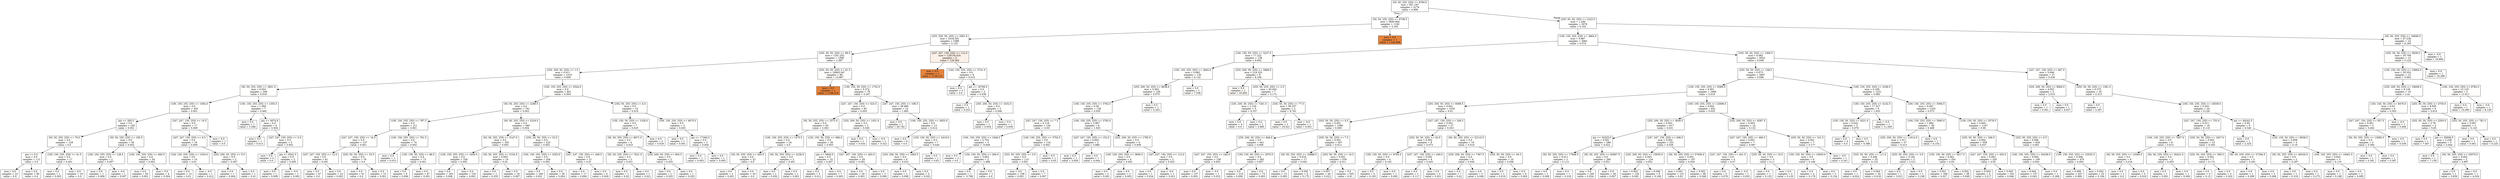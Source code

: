 digraph Tree {
node [shape=box, style="filled", color="black"] ;
0 [label="(50, 50, 255, 255) <= 8760.0\nmse = 951.187\nsamples = 4176\nvalue = 0.908", fillcolor="#fffefe"] ;
1 [label="(50, 50, 255, 255) <= 8758.5\nmse = 3600.664\nsamples = 1100\nvalue = 3.163", fillcolor="#fffefe"] ;
0 -> 1 [labeldistance=2.5, labelangle=45, headlabel="True"] ;
2 [label="(255, 200, 50, 255) <= 2901.0\nmse = 2418.391\nsamples = 1099\nvalue = 2.125", fillcolor="#fffefe"] ;
1 -> 2 ;
3 [label="(255, 50, 50, 255) <= 89.5\nmse = 1251.252\nsamples = 1090\nvalue = 1.097", fillcolor="#fffefe"] ;
2 -> 3 ;
4 [label="(255, 200, 50, 255) <= 1.5\nmse = 0.011\nsamples = 1010\nvalue = 0.006", fillcolor="#fffffe"] ;
3 -> 4 ;
5 [label="(50, 50, 255, 255) <= 3801.0\nmse = 0.053\nsamples = 209\nvalue = 0.018", fillcolor="#fffffe"] ;
4 -> 5 ;
6 [label="(100, 150, 255, 255) <= 1004.5\nmse = 0.0\nsamples = 202\nvalue = 0.001", fillcolor="#fffffe"] ;
5 -> 6 ;
7 [label="pix <= 285.5\nmse = 0.0\nsamples = 185\nvalue = 0.001", fillcolor="#fffffe"] ;
6 -> 7 ;
8 [label="(50, 50, 255, 255) <= 79.5\nmse = 0.0\nsamples = 129\nvalue = 0.0", fillcolor="#fffffe"] ;
7 -> 8 ;
9 [label="pix <= 0.5\nmse = 0.0\nsamples = 112\nvalue = 0.0", fillcolor="#fffffe"] ;
8 -> 9 ;
10 [label="mse = 0.0\nsamples = 22\nvalue = 0.0", fillcolor="#fffffe"] ;
9 -> 10 ;
11 [label="mse = 0.0\nsamples = 90\nvalue = 0.0", fillcolor="#fffffe"] ;
9 -> 11 ;
12 [label="(100, 150, 255, 255) <= 41.5\nmse = 0.0\nsamples = 17\nvalue = 0.001", fillcolor="#fffffe"] ;
8 -> 12 ;
13 [label="mse = 0.0\nsamples = 1\nvalue = 0.003", fillcolor="#fffffe"] ;
12 -> 13 ;
14 [label="mse = 0.0\nsamples = 16\nvalue = 0.0", fillcolor="#fffffe"] ;
12 -> 14 ;
15 [label="(50, 50, 255, 255) <= 195.5\nmse = 0.0\nsamples = 56\nvalue = 0.002", fillcolor="#fffffe"] ;
7 -> 15 ;
16 [label="(100, 150, 255, 255) <= 128.5\nmse = 0.0\nsamples = 2\nvalue = 0.007", fillcolor="#fffffe"] ;
15 -> 16 ;
17 [label="mse = 0.0\nsamples = 1\nvalue = 0.006", fillcolor="#fffffe"] ;
16 -> 17 ;
18 [label="mse = -0.0\nsamples = 1\nvalue = 0.007", fillcolor="#fffffe"] ;
16 -> 18 ;
19 [label="(100, 150, 255, 255) <= 600.5\nmse = 0.0\nsamples = 54\nvalue = 0.002", fillcolor="#fffffe"] ;
15 -> 19 ;
20 [label="mse = 0.0\nsamples = 50\nvalue = 0.001", fillcolor="#fffffe"] ;
19 -> 20 ;
21 [label="mse = 0.0\nsamples = 4\nvalue = 0.004", fillcolor="#fffffe"] ;
19 -> 21 ;
22 [label="(247, 247, 150, 255) <= 10.5\nmse = 0.0\nsamples = 17\nvalue = 0.009", fillcolor="#fffffe"] ;
6 -> 22 ;
23 [label="(247, 247, 150, 255) <= 6.5\nmse = 0.0\nsamples = 16\nvalue = 0.009", fillcolor="#fffffe"] ;
22 -> 23 ;
24 [label="(100, 150, 255, 255) <= 1554.0\nmse = 0.0\nsamples = 14\nvalue = 0.01", fillcolor="#fffffe"] ;
23 -> 24 ;
25 [label="mse = 0.0\nsamples = 13\nvalue = 0.01", fillcolor="#fffffe"] ;
24 -> 25 ;
26 [label="mse = -0.0\nsamples = 1\nvalue = 0.012", fillcolor="#fffffe"] ;
24 -> 26 ;
27 [label="(255, 200, 50, 255) <= 0.5\nmse = 0.0\nsamples = 2\nvalue = 0.007", fillcolor="#fffffe"] ;
23 -> 27 ;
28 [label="mse = 0.0\nsamples = 1\nvalue = 0.004", fillcolor="#fffffe"] ;
27 -> 28 ;
29 [label="mse = 0.0\nsamples = 1\nvalue = 0.01", fillcolor="#fffffe"] ;
27 -> 29 ;
30 [label="mse = 0.0\nsamples = 1\nvalue = 0.0", fillcolor="#fffffe"] ;
22 -> 30 ;
31 [label="(100, 150, 255, 255) <= 1355.0\nmse = 1.369\nsamples = 7\nvalue = 0.482", fillcolor="#fffffe"] ;
5 -> 31 ;
32 [label="mse = 0.0\nsamples = 1\nvalue = 3.348", fillcolor="#fffefe"] ;
31 -> 32 ;
33 [label="pix <= 6074.0\nmse = 0.0\nsamples = 6\nvalue = 0.004", fillcolor="#fffffe"] ;
31 -> 33 ;
34 [label="mse = 0.0\nsamples = 1\nvalue = 0.013", fillcolor="#fffffe"] ;
33 -> 34 ;
35 [label="(247, 247, 150, 255) <= 2.0\nmse = 0.0\nsamples = 5\nvalue = 0.002", fillcolor="#fffffe"] ;
33 -> 35 ;
36 [label="mse = 0.0\nsamples = 3\nvalue = 0.0", fillcolor="#fffffe"] ;
35 -> 36 ;
37 [label="pix <= 8341.5\nmse = 0.0\nsamples = 2\nvalue = 0.005", fillcolor="#fffffe"] ;
35 -> 37 ;
38 [label="mse = 0.0\nsamples = 1\nvalue = 0.009", fillcolor="#fffffe"] ;
37 -> 38 ;
39 [label="mse = -0.0\nsamples = 1\nvalue = 0.002", fillcolor="#fffffe"] ;
37 -> 39 ;
40 [label="(100, 150, 255, 255) <= 4544.0\nmse = 0.0\nsamples = 801\nvalue = 0.004", fillcolor="#fffffe"] ;
4 -> 40 ;
41 [label="(50, 50, 255, 255) <= 2299.5\nmse = 0.0\nsamples = 791\nvalue = 0.003", fillcolor="#fffffe"] ;
40 -> 41 ;
42 [label="(100, 150, 255, 255) <= 787.5\nmse = 0.0\nsamples = 211\nvalue = 0.001", fillcolor="#fffffe"] ;
41 -> 42 ;
43 [label="(247, 247, 150, 255) <= 16.5\nmse = 0.0\nsamples = 137\nvalue = 0.001", fillcolor="#fffffe"] ;
42 -> 43 ;
44 [label="(247, 247, 150, 255) <= 12.5\nmse = 0.0\nsamples = 61\nvalue = 0.001", fillcolor="#fffffe"] ;
43 -> 44 ;
45 [label="mse = 0.0\nsamples = 47\nvalue = 0.0", fillcolor="#fffffe"] ;
44 -> 45 ;
46 [label="mse = 0.0\nsamples = 14\nvalue = 0.002", fillcolor="#fffffe"] ;
44 -> 46 ;
47 [label="(255, 50, 50, 255) <= 33.5\nmse = 0.0\nsamples = 76\nvalue = 0.0", fillcolor="#fffffe"] ;
43 -> 47 ;
48 [label="mse = 0.0\nsamples = 61\nvalue = 0.0", fillcolor="#fffffe"] ;
47 -> 48 ;
49 [label="mse = 0.0\nsamples = 15\nvalue = 0.001", fillcolor="#fffffe"] ;
47 -> 49 ;
50 [label="(100, 150, 255, 255) <= 791.5\nmse = 0.0\nsamples = 74\nvalue = 0.002", fillcolor="#fffffe"] ;
42 -> 50 ;
51 [label="mse = 0.0\nsamples = 1\nvalue = 0.015", fillcolor="#fffffe"] ;
50 -> 51 ;
52 [label="(150, 150, 50, 255) <= 88.5\nmse = 0.0\nsamples = 73\nvalue = 0.001", fillcolor="#fffffe"] ;
50 -> 52 ;
53 [label="mse = 0.0\nsamples = 6\nvalue = 0.006", fillcolor="#fffffe"] ;
52 -> 53 ;
54 [label="mse = 0.0\nsamples = 67\nvalue = 0.001", fillcolor="#fffffe"] ;
52 -> 54 ;
55 [label="(50, 50, 255, 255) <= 5318.5\nmse = 0.0\nsamples = 580\nvalue = 0.004", fillcolor="#fffffe"] ;
41 -> 55 ;
56 [label="(50, 50, 255, 255) <= 5147.0\nmse = 0.0\nsamples = 355\nvalue = 0.005", fillcolor="#fffffe"] ;
55 -> 56 ;
57 [label="(100, 150, 255, 255) <= 1650.5\nmse = 0.0\nsamples = 336\nvalue = 0.005", fillcolor="#fffffe"] ;
56 -> 57 ;
58 [label="mse = 0.0\nsamples = 183\nvalue = 0.006", fillcolor="#fffffe"] ;
57 -> 58 ;
59 [label="mse = 0.0\nsamples = 153\nvalue = 0.003", fillcolor="#fffffe"] ;
57 -> 59 ;
60 [label="(50, 50, 255, 255) <= 5154.5\nmse = 0.003\nsamples = 19\nvalue = 0.02", fillcolor="#fffffe"] ;
56 -> 60 ;
61 [label="mse = 0.0\nsamples = 1\nvalue = 0.255", fillcolor="#fffffe"] ;
60 -> 61 ;
62 [label="mse = 0.0\nsamples = 18\nvalue = 0.007", fillcolor="#fffffe"] ;
60 -> 62 ;
63 [label="(255, 50, 50, 255) <= 33.0\nmse = 0.0\nsamples = 225\nvalue = 0.002", fillcolor="#fffffe"] ;
55 -> 63 ;
64 [label="(100, 150, 255, 255) <= 3353.0\nmse = 0.0\nsamples = 204\nvalue = 0.002", fillcolor="#fffffe"] ;
63 -> 64 ;
65 [label="mse = 0.0\nsamples = 168\nvalue = 0.001", fillcolor="#fffffe"] ;
64 -> 65 ;
66 [label="mse = 0.0\nsamples = 36\nvalue = 0.004", fillcolor="#fffffe"] ;
64 -> 66 ;
67 [label="(247, 247, 150, 255) <= 249.5\nmse = 0.0\nsamples = 21\nvalue = 0.01", fillcolor="#fffffe"] ;
63 -> 67 ;
68 [label="mse = 0.0\nsamples = 17\nvalue = 0.006", fillcolor="#fffffe"] ;
67 -> 68 ;
69 [label="mse = 0.0\nsamples = 4\nvalue = 0.026", fillcolor="#fffffe"] ;
67 -> 69 ;
70 [label="(255, 50, 255, 255) <= 4.0\nmse = 0.0\nsamples = 10\nvalue = 0.019", fillcolor="#fffffe"] ;
40 -> 70 ;
71 [label="(150, 150, 50, 255) <= 1326.0\nmse = 0.0\nsamples = 7\nvalue = 0.025", fillcolor="#fffffe"] ;
70 -> 71 ;
72 [label="(50, 50, 255, 255) <= 8071.0\nmse = 0.0\nsamples = 4\nvalue = 0.023", fillcolor="#fffffe"] ;
71 -> 72 ;
73 [label="(50, 50, 255, 255) <= 7621.0\nmse = 0.0\nsamples = 2\nvalue = 0.021", fillcolor="#fffffe"] ;
72 -> 73 ;
74 [label="mse = 0.0\nsamples = 1\nvalue = 0.02", fillcolor="#fffffe"] ;
73 -> 74 ;
75 [label="mse = 0.0\nsamples = 1\nvalue = 0.021", fillcolor="#fffffe"] ;
73 -> 75 ;
76 [label="(255, 200, 50, 255) <= 804.5\nmse = 0.0\nsamples = 2\nvalue = 0.025", fillcolor="#fffffe"] ;
72 -> 76 ;
77 [label="mse = 0.0\nsamples = 1\nvalue = 0.025", fillcolor="#fffffe"] ;
76 -> 77 ;
78 [label="mse = 0.0\nsamples = 1\nvalue = 0.025", fillcolor="#fffffe"] ;
76 -> 78 ;
79 [label="mse = 0.0\nsamples = 3\nvalue = 0.029", fillcolor="#fffffe"] ;
71 -> 79 ;
80 [label="(100, 150, 255, 255) <= 4975.0\nmse = 0.0\nsamples = 3\nvalue = 0.003", fillcolor="#fffffe"] ;
70 -> 80 ;
81 [label="mse = 0.0\nsamples = 1\nvalue = 0.001", fillcolor="#fffffe"] ;
80 -> 81 ;
82 [label="pix <= 17494.5\nmse = 0.0\nsamples = 2\nvalue = 0.004", fillcolor="#fffffe"] ;
80 -> 82 ;
83 [label="mse = 0.0\nsamples = 1\nvalue = 0.003", fillcolor="#fffffe"] ;
82 -> 83 ;
84 [label="mse = 0.0\nsamples = 1\nvalue = 0.005", fillcolor="#fffffe"] ;
82 -> 84 ;
85 [label="(255, 50, 50, 255) <= 91.5\nmse = 16843.547\nsamples = 80\nvalue = 14.867", fillcolor="#fffdfc"] ;
3 -> 85 ;
86 [label="mse = 0.0\nsamples = 1\nvalue = 1168.219", fillcolor="#e58139"] ;
85 -> 86 ;
87 [label="(150, 150, 50, 255) <= 1752.0\nmse = 5.374\nsamples = 79\nvalue = 0.267", fillcolor="#fffffe"] ;
85 -> 87 ;
88 [label="(247, 247, 150, 255) <= 323.5\nmse = 0.0\nsamples = 65\nvalue = 0.003", fillcolor="#fffffe"] ;
87 -> 88 ;
89 [label="(50, 50, 255, 255) <= 2572.0\nmse = 0.0\nsamples = 63\nvalue = 0.002", fillcolor="#fffffe"] ;
88 -> 89 ;
90 [label="(100, 150, 255, 255) <= 1275.5\nmse = 0.0\nsamples = 24\nvalue = 0.0", fillcolor="#fffffe"] ;
89 -> 90 ;
91 [label="(50, 50, 255, 255) <= 440.5\nmse = 0.0\nsamples = 22\nvalue = 0.0", fillcolor="#fffffe"] ;
90 -> 91 ;
92 [label="mse = 0.0\nsamples = 2\nvalue = 0.001", fillcolor="#fffffe"] ;
91 -> 92 ;
93 [label="mse = 0.0\nsamples = 20\nvalue = 0.0", fillcolor="#fffffe"] ;
91 -> 93 ;
94 [label="(50, 50, 255, 255) <= 2236.0\nmse = 0.0\nsamples = 2\nvalue = 0.001", fillcolor="#fffffe"] ;
90 -> 94 ;
95 [label="mse = 0.0\nsamples = 1\nvalue = 0.002", fillcolor="#fffffe"] ;
94 -> 95 ;
96 [label="mse = 0.0\nsamples = 1\nvalue = 0.001", fillcolor="#fffffe"] ;
94 -> 96 ;
97 [label="(150, 150, 50, 255) <= 696.0\nmse = 0.0\nsamples = 39\nvalue = 0.003", fillcolor="#fffffe"] ;
89 -> 97 ;
98 [label="pix <= 5840.0\nmse = 0.0\nsamples = 10\nvalue = 0.007", fillcolor="#fffffe"] ;
97 -> 98 ;
99 [label="mse = 0.0\nsamples = 3\nvalue = 0.011", fillcolor="#fffffe"] ;
98 -> 99 ;
100 [label="mse = 0.0\nsamples = 7\nvalue = 0.005", fillcolor="#fffffe"] ;
98 -> 100 ;
101 [label="(247, 247, 150, 255) <= 283.0\nmse = 0.0\nsamples = 29\nvalue = 0.002", fillcolor="#fffffe"] ;
97 -> 101 ;
102 [label="mse = 0.0\nsamples = 26\nvalue = 0.001", fillcolor="#fffffe"] ;
101 -> 102 ;
103 [label="mse = 0.0\nsamples = 3\nvalue = 0.009", fillcolor="#fffffe"] ;
101 -> 103 ;
104 [label="(255, 200, 50, 255) <= 1451.0\nmse = 0.0\nsamples = 2\nvalue = 0.028", fillcolor="#fffffe"] ;
88 -> 104 ;
105 [label="mse = 0.0\nsamples = 1\nvalue = 0.034", fillcolor="#fffffe"] ;
104 -> 105 ;
106 [label="mse = -0.0\nsamples = 1\nvalue = 0.022", fillcolor="#fffffe"] ;
104 -> 106 ;
107 [label="(247, 247, 150, 255) <= 196.5\nmse = 28.496\nsamples = 14\nvalue = 1.495", fillcolor="#fffefe"] ;
87 -> 107 ;
108 [label="mse = 0.0\nsamples = 1\nvalue = 20.742", fillcolor="#fefcfb"] ;
107 -> 108 ;
109 [label="(100, 150, 255, 255) <= 3853.0\nmse = 0.0\nsamples = 13\nvalue = 0.014", fillcolor="#fffffe"] ;
107 -> 109 ;
110 [label="mse = 0.0\nsamples = 6\nvalue = 0.0", fillcolor="#fffffe"] ;
109 -> 110 ;
111 [label="(150, 150, 50, 255) <= 2419.0\nmse = 0.0\nsamples = 7\nvalue = 0.026", fillcolor="#fffffe"] ;
109 -> 111 ;
112 [label="(255, 200, 50, 255) <= 1693.5\nmse = 0.0\nsamples = 6\nvalue = 0.022", fillcolor="#fffffe"] ;
111 -> 112 ;
113 [label="mse = 0.0\nsamples = 1\nvalue = 0.008", fillcolor="#fffffe"] ;
112 -> 113 ;
114 [label="mse = 0.0\nsamples = 5\nvalue = 0.025", fillcolor="#fffffe"] ;
112 -> 114 ;
115 [label="mse = 0.0\nsamples = 1\nvalue = 0.05", fillcolor="#fffffe"] ;
111 -> 115 ;
116 [label="(247, 247, 150, 255) <= 112.5\nmse = 128154.434\nsamples = 9\nvalue = 126.582", fillcolor="#fcf1e9"] ;
2 -> 116 ;
117 [label="mse = 0.0\nsamples = 1\nvalue = 1139.121", fillcolor="#e6843e"] ;
116 -> 117 ;
118 [label="(100, 150, 255, 255) <= 3741.5\nmse = 0.0\nsamples = 8\nvalue = 0.015", fillcolor="#fffffe"] ;
116 -> 118 ;
119 [label="mse = 0.0\nsamples = 5\nvalue = 0.0", fillcolor="#fffffe"] ;
118 -> 119 ;
120 [label="pix <= 18708.5\nmse = 0.0\nsamples = 3\nvalue = 0.038", fillcolor="#fffffe"] ;
118 -> 120 ;
121 [label="mse = 0.0\nsamples = 1\nvalue = 0.023", fillcolor="#fffffe"] ;
120 -> 121 ;
122 [label="(255, 200, 50, 255) <= 3252.5\nmse = 0.0\nsamples = 2\nvalue = 0.046", fillcolor="#fffffe"] ;
120 -> 122 ;
123 [label="mse = 0.0\nsamples = 1\nvalue = 0.054", fillcolor="#fffffe"] ;
122 -> 123 ;
124 [label="mse = 0.0\nsamples = 1\nvalue = 0.039", fillcolor="#fffffe"] ;
122 -> 124 ;
125 [label="mse = 0.0\nsamples = 1\nvalue = 1144.098", fillcolor="#e6843d"] ;
1 -> 125 ;
126 [label="(255, 50, 50, 255) <= 2223.5\nmse = 1.246\nsamples = 3076\nvalue = 0.102", fillcolor="#fffffe"] ;
0 -> 126 [labeldistance=2.5, labelangle=-45, headlabel="False"] ;
127 [label="(100, 150, 255, 255) <= 3864.5\nmse = 0.867\nsamples = 3062\nvalue = 0.074", fillcolor="#fffffe"] ;
126 -> 127 ;
128 [label="(150, 150, 50, 255) <= 3227.0\nmse = 17.222\nsamples = 138\nvalue = 0.602", fillcolor="#fffffe"] ;
127 -> 128 ;
129 [label="(100, 150, 255, 255) <= 3845.0\nmse = 0.983\nsamples = 130\nvalue = 0.132", fillcolor="#fffffe"] ;
128 -> 129 ;
130 [label="(255, 200, 50, 255) <= 6638.0\nmse = 0.562\nsamples = 129\nvalue = 0.075", fillcolor="#fffffe"] ;
129 -> 130 ;
131 [label="(100, 150, 255, 255) <= 3762.5\nmse = 0.36\nsamples = 128\nvalue = 0.035", fillcolor="#fffffe"] ;
130 -> 131 ;
132 [label="(247, 247, 150, 255) <= 7.5\nmse = 0.119\nsamples = 120\nvalue = -0.03", fillcolor="#fffffe"] ;
131 -> 132 ;
133 [label="(100, 150, 255, 255) <= 1946.5\nmse = 2.702\nsamples = 4\nvalue = -0.949", fillcolor="#ffffff"] ;
132 -> 133 ;
134 [label="mse = 0.0\nsamples = 2\nvalue = 0.0", fillcolor="#fffffe"] ;
133 -> 134 ;
135 [label="(150, 150, 50, 255) <= 294.0\nmse = 3.603\nsamples = 2\nvalue = -1.898", fillcolor="#ffffff"] ;
133 -> 135 ;
136 [label="mse = 0.0\nsamples = 1\nvalue = -3.796", fillcolor="#ffffff"] ;
135 -> 136 ;
137 [label="mse = 0.0\nsamples = 1\nvalue = 0.0", fillcolor="#fffffe"] ;
135 -> 137 ;
138 [label="(100, 150, 255, 255) <= 3754.5\nmse = 0.0\nsamples = 116\nvalue = 0.002", fillcolor="#fffffe"] ;
132 -> 138 ;
139 [label="(255, 50, 255, 255) <= 5.0\nmse = 0.0\nsamples = 115\nvalue = 0.001", fillcolor="#fffffe"] ;
138 -> 139 ;
140 [label="mse = 0.0\nsamples = 108\nvalue = 0.001", fillcolor="#fffffe"] ;
139 -> 140 ;
141 [label="mse = 0.0\nsamples = 7\nvalue = 0.007", fillcolor="#fffffe"] ;
139 -> 141 ;
142 [label="mse = 0.0\nsamples = 1\nvalue = 0.03", fillcolor="#fffffe"] ;
138 -> 142 ;
143 [label="(100, 150, 255, 255) <= 3782.0\nmse = 2.967\nsamples = 8\nvalue = 1.003", fillcolor="#fffefe"] ;
131 -> 143 ;
144 [label="(247, 247, 150, 255) <= 152.0\nmse = 0.003\nsamples = 2\nvalue = 3.986", fillcolor="#fffefe"] ;
143 -> 144 ;
145 [label="mse = 0.0\nsamples = 1\nvalue = 3.928", fillcolor="#fffefe"] ;
144 -> 145 ;
146 [label="mse = 0.0\nsamples = 1\nvalue = 4.044", fillcolor="#fffefe"] ;
144 -> 146 ;
147 [label="(255, 200, 50, 255) <= 1785.5\nmse = 0.0\nsamples = 6\nvalue = 0.009", fillcolor="#fffffe"] ;
143 -> 147 ;
148 [label="(100, 150, 255, 255) <= 3809.0\nmse = 0.0\nsamples = 4\nvalue = 0.002", fillcolor="#fffffe"] ;
147 -> 148 ;
149 [label="mse = 0.0\nsamples = 2\nvalue = 0.001", fillcolor="#fffffe"] ;
148 -> 149 ;
150 [label="mse = 0.0\nsamples = 2\nvalue = 0.003", fillcolor="#fffffe"] ;
148 -> 150 ;
151 [label="(247, 247, 150, 255) <= 112.0\nmse = 0.0\nsamples = 2\nvalue = 0.022", fillcolor="#fffffe"] ;
147 -> 151 ;
152 [label="mse = 0.0\nsamples = 1\nvalue = 0.024", fillcolor="#fffffe"] ;
151 -> 152 ;
153 [label="mse = -0.0\nsamples = 1\nvalue = 0.021", fillcolor="#fffffe"] ;
151 -> 153 ;
154 [label="mse = 0.0\nsamples = 1\nvalue = 5.203", fillcolor="#fffefd"] ;
130 -> 154 ;
155 [label="mse = 0.0\nsamples = 1\nvalue = 7.538", fillcolor="#fffefd"] ;
129 -> 155 ;
156 [label="(255, 200, 50, 255) <= 2869.0\nmse = 219.225\nsamples = 8\nvalue = 8.236", fillcolor="#fffefd"] ;
128 -> 156 ;
157 [label="mse = 0.0\nsamples = 1\nvalue = 43.683", fillcolor="#fefaf7"] ;
156 -> 157 ;
158 [label="(255, 50, 255, 255) <= 2.5\nmse = 45.403\nsamples = 7\nvalue = 3.173", fillcolor="#fffefe"] ;
156 -> 158 ;
159 [label="(255, 200, 50, 255) <= 7261.0\nmse = 1.154\nsamples = 5\nvalue = 0.537", fillcolor="#fffffe"] ;
158 -> 159 ;
160 [label="mse = 0.0\nsamples = 4\nvalue = 0.0", fillcolor="#fffffe"] ;
159 -> 160 ;
161 [label="mse = 0.0\nsamples = 1\nvalue = 2.685", fillcolor="#fffefe"] ;
159 -> 161 ;
162 [label="(255, 50, 50, 255) <= 77.5\nmse = 95.257\nsamples = 2\nvalue = 9.761", fillcolor="#fffefd"] ;
158 -> 162 ;
163 [label="mse = 0.0\nsamples = 1\nvalue = 19.521", fillcolor="#fefcfb"] ;
162 -> 163 ;
164 [label="mse = -0.0\nsamples = 1\nvalue = 0.001", fillcolor="#fffffe"] ;
162 -> 164 ;
165 [label="(255, 50, 50, 255) <= 1369.5\nmse = 0.082\nsamples = 2924\nvalue = 0.049", fillcolor="#fffffe"] ;
127 -> 165 ;
166 [label="(255, 50, 50, 255) <= 108.5\nmse = 0.073\nsamples = 2897\nvalue = 0.046", fillcolor="#fffffe"] ;
165 -> 166 ;
167 [label="(100, 150, 255, 255) <= 9389.0\nmse = 0.001\nsamples = 1666\nvalue = 0.019", fillcolor="#fffffe"] ;
166 -> 167 ;
168 [label="(255, 200, 50, 255) <= 6099.5\nmse = 0.001\nsamples = 1035\nvalue = 0.01", fillcolor="#fffffe"] ;
167 -> 168 ;
169 [label="(255, 50, 50, 255) <= 6.5\nmse = 0.001\nsamples = 1008\nvalue = 0.009", fillcolor="#fffffe"] ;
168 -> 169 ;
170 [label="(255, 200, 50, 255) <= 848.0\nmse = 0.0\nsamples = 441\nvalue = 0.006", fillcolor="#fffffe"] ;
169 -> 170 ;
171 [label="(247, 247, 150, 255) <= 240.5\nmse = 0.0\nsamples = 158\nvalue = 0.003", fillcolor="#fffffe"] ;
170 -> 171 ;
172 [label="mse = 0.0\nsamples = 157\nvalue = 0.003", fillcolor="#fffffe"] ;
171 -> 172 ;
173 [label="mse = -0.0\nsamples = 1\nvalue = 0.033", fillcolor="#fffffe"] ;
171 -> 173 ;
174 [label="(150, 150, 50, 255) <= 2970.0\nmse = 0.0\nsamples = 283\nvalue = 0.007", fillcolor="#fffffe"] ;
170 -> 174 ;
175 [label="mse = 0.0\nsamples = 210\nvalue = 0.009", fillcolor="#fffffe"] ;
174 -> 175 ;
176 [label="mse = 0.0\nsamples = 73\nvalue = 0.003", fillcolor="#fffffe"] ;
174 -> 176 ;
177 [label="(255, 50, 50, 255) <= 7.5\nmse = 0.001\nsamples = 567\nvalue = 0.012", fillcolor="#fffffe"] ;
169 -> 177 ;
178 [label="(50, 50, 255, 255) <= 23888.5\nmse = 0.016\nsamples = 17\nvalue = 0.045", fillcolor="#fffffe"] ;
177 -> 178 ;
179 [label="mse = 0.0\nsamples = 13\nvalue = 0.005", fillcolor="#fffffe"] ;
178 -> 179 ;
180 [label="mse = 0.045\nsamples = 4\nvalue = 0.175", fillcolor="#fffffe"] ;
178 -> 180 ;
181 [label="(255, 50, 50, 255) <= 10.5\nmse = 0.001\nsamples = 550\nvalue = 0.011", fillcolor="#fffffe"] ;
177 -> 181 ;
182 [label="mse = 0.007\nsamples = 45\nvalue = 0.022", fillcolor="#fffffe"] ;
181 -> 182 ;
183 [label="mse = 0.0\nsamples = 505\nvalue = 0.01", fillcolor="#fffffe"] ;
181 -> 183 ;
184 [label="(247, 247, 150, 255) <= 249.5\nmse = 0.001\nsamples = 27\nvalue = 0.033", fillcolor="#fffffe"] ;
168 -> 184 ;
185 [label="(255, 50, 50, 255) <= 42.5\nmse = 0.002\nsamples = 8\nvalue = 0.073", fillcolor="#fffffe"] ;
184 -> 185 ;
186 [label="(150, 150, 50, 255) <= 6765.0\nmse = 0.0\nsamples = 4\nvalue = 0.102", fillcolor="#fffffe"] ;
185 -> 186 ;
187 [label="mse = 0.0\nsamples = 3\nvalue = 0.105", fillcolor="#fffffe"] ;
186 -> 187 ;
188 [label="mse = 0.0\nsamples = 1\nvalue = 0.092", fillcolor="#fffffe"] ;
186 -> 188 ;
189 [label="(247, 247, 150, 255) <= 200.0\nmse = 0.002\nsamples = 4\nvalue = 0.045", fillcolor="#fffffe"] ;
185 -> 189 ;
190 [label="mse = 0.0\nsamples = 1\nvalue = 0.117", fillcolor="#fffffe"] ;
189 -> 190 ;
191 [label="mse = 0.0\nsamples = 3\nvalue = 0.021", fillcolor="#fffffe"] ;
189 -> 191 ;
192 [label="(50, 50, 255, 255) <= 22110.5\nmse = 0.0\nsamples = 19\nvalue = 0.016", fillcolor="#fffffe"] ;
184 -> 192 ;
193 [label="(255, 200, 50, 255) <= 7367.5\nmse = 0.0\nsamples = 9\nvalue = 0.026", fillcolor="#fffffe"] ;
192 -> 193 ;
194 [label="mse = 0.0\nsamples = 7\nvalue = 0.02", fillcolor="#fffffe"] ;
193 -> 194 ;
195 [label="mse = 0.0\nsamples = 2\nvalue = 0.049", fillcolor="#fffffe"] ;
193 -> 195 ;
196 [label="(255, 50, 50, 255) <= 30.5\nmse = 0.0\nsamples = 10\nvalue = 0.006", fillcolor="#fffffe"] ;
192 -> 196 ;
197 [label="mse = 0.0\nsamples = 1\nvalue = 0.019", fillcolor="#fffffe"] ;
196 -> 197 ;
198 [label="mse = 0.0\nsamples = 9\nvalue = 0.005", fillcolor="#fffffe"] ;
196 -> 198 ;
199 [label="(100, 150, 255, 255) <= 22696.0\nmse = 0.002\nsamples = 631\nvalue = 0.033", fillcolor="#fffffe"] ;
167 -> 199 ;
200 [label="(255, 200, 50, 255) <= 3839.5\nmse = 0.001\nsamples = 617\nvalue = 0.031", fillcolor="#fffffe"] ;
199 -> 200 ;
201 [label="pix <= 34325.0\nmse = 0.001\nsamples = 286\nvalue = 0.022", fillcolor="#fffffe"] ;
200 -> 201 ;
202 [label="(50, 50, 255, 255) <= 17848.5\nmse = 0.011\nsamples = 2\nvalue = 0.113", fillcolor="#fffffe"] ;
201 -> 202 ;
203 [label="mse = 0.0\nsamples = 1\nvalue = 0.009", fillcolor="#fffffe"] ;
202 -> 203 ;
204 [label="mse = 0.0\nsamples = 1\nvalue = 0.218", fillcolor="#fffffe"] ;
202 -> 204 ;
205 [label="(50, 50, 255, 255) <= 63907.5\nmse = 0.0\nsamples = 284\nvalue = 0.021", fillcolor="#fffffe"] ;
201 -> 205 ;
206 [label="mse = 0.0\nsamples = 245\nvalue = 0.024", fillcolor="#fffffe"] ;
205 -> 206 ;
207 [label="mse = 0.0\nsamples = 39\nvalue = 0.007", fillcolor="#fffffe"] ;
205 -> 207 ;
208 [label="(247, 247, 150, 255) <= 408.0\nmse = 0.002\nsamples = 331\nvalue = 0.039", fillcolor="#fffffe"] ;
200 -> 208 ;
209 [label="(255, 200, 50, 255) <= 15055.0\nmse = 0.003\nsamples = 134\nvalue = 0.052", fillcolor="#fffffe"] ;
208 -> 209 ;
210 [label="mse = 0.002\nsamples = 126\nvalue = 0.045", fillcolor="#fffffe"] ;
209 -> 210 ;
211 [label="mse = 0.006\nsamples = 8\nvalue = 0.166", fillcolor="#fffffe"] ;
209 -> 211 ;
212 [label="(50, 50, 255, 255) <= 57656.0\nmse = 0.001\nsamples = 197\nvalue = 0.029", fillcolor="#fffffe"] ;
208 -> 212 ;
213 [label="mse = 0.001\nsamples = 131\nvalue = 0.02", fillcolor="#fffffe"] ;
212 -> 213 ;
214 [label="mse = 0.002\nsamples = 66\nvalue = 0.048", fillcolor="#fffffe"] ;
212 -> 214 ;
215 [label="(255, 200, 50, 255) <= 8387.5\nmse = 0.003\nsamples = 14\nvalue = 0.132", fillcolor="#fffffe"] ;
199 -> 215 ;
216 [label="(247, 247, 150, 255) <= 466.5\nmse = 0.001\nsamples = 7\nvalue = 0.087", fillcolor="#fffffe"] ;
215 -> 216 ;
217 [label="(247, 247, 150, 255) <= 441.5\nmse = 0.0\nsamples = 4\nvalue = 0.07", fillcolor="#fffffe"] ;
216 -> 217 ;
218 [label="mse = 0.0\nsamples = 3\nvalue = 0.076", fillcolor="#fffffe"] ;
217 -> 218 ;
219 [label="mse = -0.0\nsamples = 1\nvalue = 0.053", fillcolor="#fffffe"] ;
217 -> 219 ;
220 [label="(255, 50, 50, 255) <= 10.0\nmse = 0.0\nsamples = 3\nvalue = 0.11", fillcolor="#fffffe"] ;
216 -> 220 ;
221 [label="mse = 0.0\nsamples = 1\nvalue = 0.125", fillcolor="#fffffe"] ;
220 -> 221 ;
222 [label="mse = 0.0\nsamples = 2\nvalue = 0.103", fillcolor="#fffffe"] ;
220 -> 222 ;
223 [label="(255, 50, 50, 255) <= 101.5\nmse = 0.001\nsamples = 7\nvalue = 0.177", fillcolor="#fffffe"] ;
215 -> 223 ;
224 [label="(150, 150, 50, 255) <= 15655.0\nmse = 0.0\nsamples = 6\nvalue = 0.166", fillcolor="#fffffe"] ;
223 -> 224 ;
225 [label="mse = 0.0\nsamples = 3\nvalue = 0.178", fillcolor="#fffffe"] ;
224 -> 225 ;
226 [label="mse = 0.0\nsamples = 3\nvalue = 0.154", fillcolor="#fffffe"] ;
224 -> 226 ;
227 [label="mse = -0.0\nsamples = 1\nvalue = 0.241", fillcolor="#fffffe"] ;
223 -> 227 ;
228 [label="(100, 150, 255, 255) <= 4166.0\nmse = 0.168\nsamples = 1231\nvalue = 0.082", fillcolor="#fffffe"] ;
166 -> 228 ;
229 [label="(100, 150, 255, 255) <= 4142.5\nmse = 17.227\nsamples = 6\nvalue = 1.933", fillcolor="#fffefe"] ;
228 -> 229 ;
230 [label="(150, 150, 50, 255) <= 4521.0\nmse = 0.024\nsamples = 5\nvalue = 0.078", fillcolor="#fffffe"] ;
229 -> 230 ;
231 [label="mse = 0.0\nsamples = 4\nvalue = 0.0", fillcolor="#fffffe"] ;
230 -> 231 ;
232 [label="mse = 0.0\nsamples = 1\nvalue = 0.388", fillcolor="#fffffe"] ;
230 -> 232 ;
233 [label="mse = -0.0\nsamples = 1\nvalue = 11.209", fillcolor="#fffdfc"] ;
229 -> 233 ;
234 [label="(100, 150, 255, 255) <= 5094.5\nmse = 0.067\nsamples = 1225\nvalue = 0.073", fillcolor="#fffffe"] ;
228 -> 234 ;
235 [label="(100, 150, 255, 255) <= 5085.0\nmse = 1.864\nsamples = 38\nvalue = 0.469", fillcolor="#fffffe"] ;
234 -> 235 ;
236 [label="(255, 200, 50, 255) <= 11614.0\nmse = 1.017\nsamples = 37\nvalue = 0.315", fillcolor="#fffffe"] ;
235 -> 236 ;
237 [label="(255, 50, 50, 255) <= 111.0\nmse = 0.449\nsamples = 35\nvalue = 0.133", fillcolor="#fffffe"] ;
236 -> 237 ;
238 [label="mse = 0.0\nsamples = 1\nvalue = 4.024", fillcolor="#fffefe"] ;
237 -> 238 ;
239 [label="mse = 0.004\nsamples = 34\nvalue = 0.018", fillcolor="#fffffe"] ;
237 -> 239 ;
240 [label="(255, 50, 255, 255) <= 3.0\nmse = 0.162\nsamples = 2\nvalue = 3.511", fillcolor="#fffefe"] ;
236 -> 240 ;
241 [label="mse = 0.0\nsamples = 1\nvalue = 3.913", fillcolor="#fffefe"] ;
240 -> 241 ;
242 [label="mse = 0.0\nsamples = 1\nvalue = 3.108", fillcolor="#fffefe"] ;
240 -> 242 ;
243 [label="mse = 0.0\nsamples = 1\nvalue = 6.154", fillcolor="#fffefd"] ;
235 -> 243 ;
244 [label="(150, 150, 50, 255) <= 5578.5\nmse = 0.005\nsamples = 1187\nvalue = 0.06", fillcolor="#fffffe"] ;
234 -> 244 ;
245 [label="(255, 50, 50, 255) <= 348.5\nmse = 0.002\nsamples = 559\nvalue = 0.037", fillcolor="#fffffe"] ;
244 -> 245 ;
246 [label="(150, 150, 50, 255) <= 5017.5\nmse = 0.001\nsamples = 354\nvalue = 0.03", fillcolor="#fffffe"] ;
245 -> 246 ;
247 [label="mse = 0.001\nsamples = 306\nvalue = 0.027", fillcolor="#fffffe"] ;
246 -> 247 ;
248 [label="mse = 0.002\nsamples = 48\nvalue = 0.049", fillcolor="#fffffe"] ;
246 -> 248 ;
249 [label="(247, 247, 150, 255) <= 205.0\nmse = 0.003\nsamples = 205\nvalue = 0.05", fillcolor="#fffffe"] ;
245 -> 249 ;
250 [label="mse = 0.004\nsamples = 4\nvalue = 0.217", fillcolor="#fffffe"] ;
249 -> 250 ;
251 [label="mse = 0.003\nsamples = 201\nvalue = 0.046", fillcolor="#fffffe"] ;
249 -> 251 ;
252 [label="(255, 50, 255, 255) <= 0.5\nmse = 0.006\nsamples = 628\nvalue = 0.081", fillcolor="#fffffe"] ;
244 -> 252 ;
253 [label="(100, 150, 255, 255) <= 24338.0\nmse = 0.004\nsamples = 158\nvalue = 0.044", fillcolor="#fffffe"] ;
252 -> 253 ;
254 [label="mse = 0.004\nsamples = 157\nvalue = 0.043", fillcolor="#fffffe"] ;
253 -> 254 ;
255 [label="mse = 0.0\nsamples = 1\nvalue = 0.268", fillcolor="#fffffe"] ;
253 -> 255 ;
256 [label="(100, 150, 255, 255) <= 23525.5\nmse = 0.006\nsamples = 470\nvalue = 0.093", fillcolor="#fffffe"] ;
252 -> 256 ;
257 [label="mse = 0.006\nsamples = 447\nvalue = 0.089", fillcolor="#fffffe"] ;
256 -> 257 ;
258 [label="mse = 0.002\nsamples = 23\nvalue = 0.184", fillcolor="#fffffe"] ;
256 -> 258 ;
259 [label="(247, 247, 150, 255) <= 487.5\nmse = 0.846\nsamples = 27\nvalue = 0.439", fillcolor="#fffffe"] ;
165 -> 259 ;
260 [label="(255, 200, 50, 255) <= 8964.5\nmse = 4.052\nsamples = 2\nvalue = 2.014", fillcolor="#fffefe"] ;
259 -> 260 ;
261 [label="mse = 0.0\nsamples = 1\nvalue = 0.001", fillcolor="#fffffe"] ;
260 -> 261 ;
262 [label="mse = 0.0\nsamples = 1\nvalue = 4.027", fillcolor="#fffefe"] ;
260 -> 262 ;
263 [label="(255, 50, 50, 255) <= 1381.0\nmse = 0.375\nsamples = 25\nvalue = 0.313", fillcolor="#fffffe"] ;
259 -> 263 ;
264 [label="mse = 0.0\nsamples = 1\nvalue = 2.397", fillcolor="#fffefe"] ;
263 -> 264 ;
265 [label="(100, 150, 255, 255) <= 16039.0\nmse = 0.202\nsamples = 24\nvalue = 0.226", fillcolor="#fffffe"] ;
263 -> 265 ;
266 [label="(247, 247, 150, 255) <= 752.0\nmse = 0.011\nsamples = 18\nvalue = 0.119", fillcolor="#fffffe"] ;
265 -> 266 ;
267 [label="(100, 150, 255, 255) <= 7857.5\nmse = 0.0\nsamples = 8\nvalue = 0.013", fillcolor="#fffffe"] ;
266 -> 267 ;
268 [label="(50, 50, 255, 255) <= 13266.5\nmse = 0.0\nsamples = 6\nvalue = 0.016", fillcolor="#fffffe"] ;
267 -> 268 ;
269 [label="mse = 0.0\nsamples = 1\nvalue = 0.0", fillcolor="#fffffe"] ;
268 -> 269 ;
270 [label="mse = 0.0\nsamples = 5\nvalue = 0.019", fillcolor="#fffffe"] ;
268 -> 270 ;
271 [label="(50, 50, 255, 255) <= 26421.0\nmse = 0.0\nsamples = 2\nvalue = 0.003", fillcolor="#fffffe"] ;
267 -> 271 ;
272 [label="mse = 0.0\nsamples = 1\nvalue = 0.001", fillcolor="#fffffe"] ;
271 -> 272 ;
273 [label="mse = 0.0\nsamples = 1\nvalue = 0.006", fillcolor="#fffffe"] ;
271 -> 273 ;
274 [label="(255, 50, 50, 255) <= 1827.0\nmse = 0.003\nsamples = 10\nvalue = 0.205", fillcolor="#fffffe"] ;
266 -> 274 ;
275 [label="(255, 50, 255, 255) <= 299.5\nmse = 0.001\nsamples = 7\nvalue = 0.172", fillcolor="#fffffe"] ;
274 -> 275 ;
276 [label="mse = 0.0\nsamples = 4\nvalue = 0.15", fillcolor="#fffffe"] ;
275 -> 276 ;
277 [label="mse = 0.0\nsamples = 3\nvalue = 0.202", fillcolor="#fffffe"] ;
275 -> 277 ;
278 [label="(50, 50, 255, 255) <= 27394.5\nmse = 0.0\nsamples = 3\nvalue = 0.281", fillcolor="#fffffe"] ;
274 -> 278 ;
279 [label="mse = 0.0\nsamples = 1\nvalue = 0.309", fillcolor="#fffffe"] ;
278 -> 279 ;
280 [label="mse = 0.0\nsamples = 2\nvalue = 0.268", fillcolor="#fffffe"] ;
278 -> 280 ;
281 [label="pix <= 84242.5\nmse = 0.64\nsamples = 6\nvalue = 0.546", fillcolor="#fffffe"] ;
265 -> 281 ;
282 [label="mse = 0.0\nsamples = 1\nvalue = 2.325", fillcolor="#fffefe"] ;
281 -> 282 ;
283 [label="(150, 150, 50, 255) <= 9938.5\nmse = 0.009\nsamples = 5\nvalue = 0.19", fillcolor="#fffffe"] ;
281 -> 283 ;
284 [label="(50, 50, 255, 255) <= 49330.0\nmse = 0.0\nsamples = 2\nvalue = 0.297", fillcolor="#fffffe"] ;
283 -> 284 ;
285 [label="mse = 0.0\nsamples = 1\nvalue = 0.318", fillcolor="#fffffe"] ;
284 -> 285 ;
286 [label="mse = 0.0\nsamples = 1\nvalue = 0.275", fillcolor="#fffffe"] ;
284 -> 286 ;
287 [label="(100, 150, 255, 255) <= 19461.5\nmse = 0.002\nsamples = 3\nvalue = 0.119", fillcolor="#fffffe"] ;
283 -> 287 ;
288 [label="mse = 0.0\nsamples = 1\nvalue = 0.168", fillcolor="#fffffe"] ;
287 -> 288 ;
289 [label="mse = 0.0\nsamples = 2\nvalue = 0.095", fillcolor="#fffffe"] ;
287 -> 289 ;
290 [label="(50, 50, 255, 255) <= 34849.5\nmse = 47.236\nsamples = 14\nvalue = 6.165", fillcolor="#fffefd"] ;
126 -> 290 ;
291 [label="(255, 50, 50, 255) <= 5828.0\nmse = 35.709\nsamples = 13\nvalue = 5.124", fillcolor="#fffefd"] ;
290 -> 291 ;
292 [label="(150, 150, 50, 255) <= 10864.0\nmse = 20.553\nsamples = 12\nvalue = 3.943", fillcolor="#fffefe"] ;
291 -> 292 ;
293 [label="(255, 200, 50, 255) <= 16608.0\nmse = 8.128\nsamples = 10\nvalue = 2.41", fillcolor="#fffefe"] ;
292 -> 293 ;
294 [label="(150, 150, 50, 255) <= 8476.0\nmse = 0.03\nsamples = 4\nvalue = 0.303", fillcolor="#fffffe"] ;
293 -> 294 ;
295 [label="(247, 247, 150, 255) <= 957.5\nmse = 0.001\nsamples = 3\nvalue = 0.402", fillcolor="#fffffe"] ;
294 -> 295 ;
296 [label="(50, 50, 255, 255) <= 13085.5\nmse = 0.0\nsamples = 2\nvalue = 0.384", fillcolor="#fffffe"] ;
295 -> 296 ;
297 [label="mse = 0.0\nsamples = 1\nvalue = 0.381", fillcolor="#fffffe"] ;
296 -> 297 ;
298 [label="mse = 0.0\nsamples = 1\nvalue = 0.387", fillcolor="#fffffe"] ;
296 -> 298 ;
299 [label="mse = 0.0\nsamples = 1\nvalue = 0.439", fillcolor="#fffffe"] ;
295 -> 299 ;
300 [label="mse = -0.0\nsamples = 1\nvalue = 0.006", fillcolor="#fffffe"] ;
294 -> 300 ;
301 [label="(255, 50, 50, 255) <= 4750.0\nmse = 8.595\nsamples = 6\nvalue = 3.814", fillcolor="#fffefe"] ;
293 -> 301 ;
302 [label="(255, 50, 50, 255) <= 2293.0\nmse = 2.78\nsamples = 4\nvalue = 5.65", fillcolor="#fffefd"] ;
301 -> 302 ;
303 [label="mse = 0.0\nsamples = 1\nvalue = 7.467", fillcolor="#fffefd"] ;
302 -> 303 ;
304 [label="pix <= 55609.5\nmse = 2.238\nsamples = 3\nvalue = 5.044", fillcolor="#fffefe"] ;
302 -> 304 ;
305 [label="mse = 0.0\nsamples = 1\nvalue = 7.159", fillcolor="#fffefd"] ;
304 -> 305 ;
306 [label="(50, 50, 255, 255) <= 25075.0\nmse = 0.002\nsamples = 2\nvalue = 3.987", fillcolor="#fffefe"] ;
304 -> 306 ;
307 [label="mse = 0.0\nsamples = 1\nvalue = 3.939", fillcolor="#fffefe"] ;
306 -> 307 ;
308 [label="mse = 0.0\nsamples = 1\nvalue = 4.034", fillcolor="#fffefe"] ;
306 -> 308 ;
309 [label="(255, 50, 255, 255) <= 781.5\nmse = 0.007\nsamples = 2\nvalue = 0.143", fillcolor="#fffffe"] ;
301 -> 309 ;
310 [label="mse = 0.0\nsamples = 1\nvalue = 0.061", fillcolor="#fffffe"] ;
309 -> 310 ;
311 [label="mse = 0.0\nsamples = 1\nvalue = 0.225", fillcolor="#fffffe"] ;
309 -> 311 ;
312 [label="(100, 150, 255, 255) <= 9782.5\nmse = 12.125\nsamples = 2\nvalue = 11.611", fillcolor="#fffdfc"] ;
292 -> 312 ;
313 [label="mse = 0.0\nsamples = 1\nvalue = 15.093", fillcolor="#fffdfc"] ;
312 -> 313 ;
314 [label="mse = -0.0\nsamples = 1\nvalue = 8.129", fillcolor="#fffefd"] ;
312 -> 314 ;
315 [label="mse = 0.0\nsamples = 1\nvalue = 19.296", fillcolor="#fefdfb"] ;
291 -> 315 ;
316 [label="mse = -0.0\nsamples = 1\nvalue = 19.693", fillcolor="#fefcfb"] ;
290 -> 316 ;
}